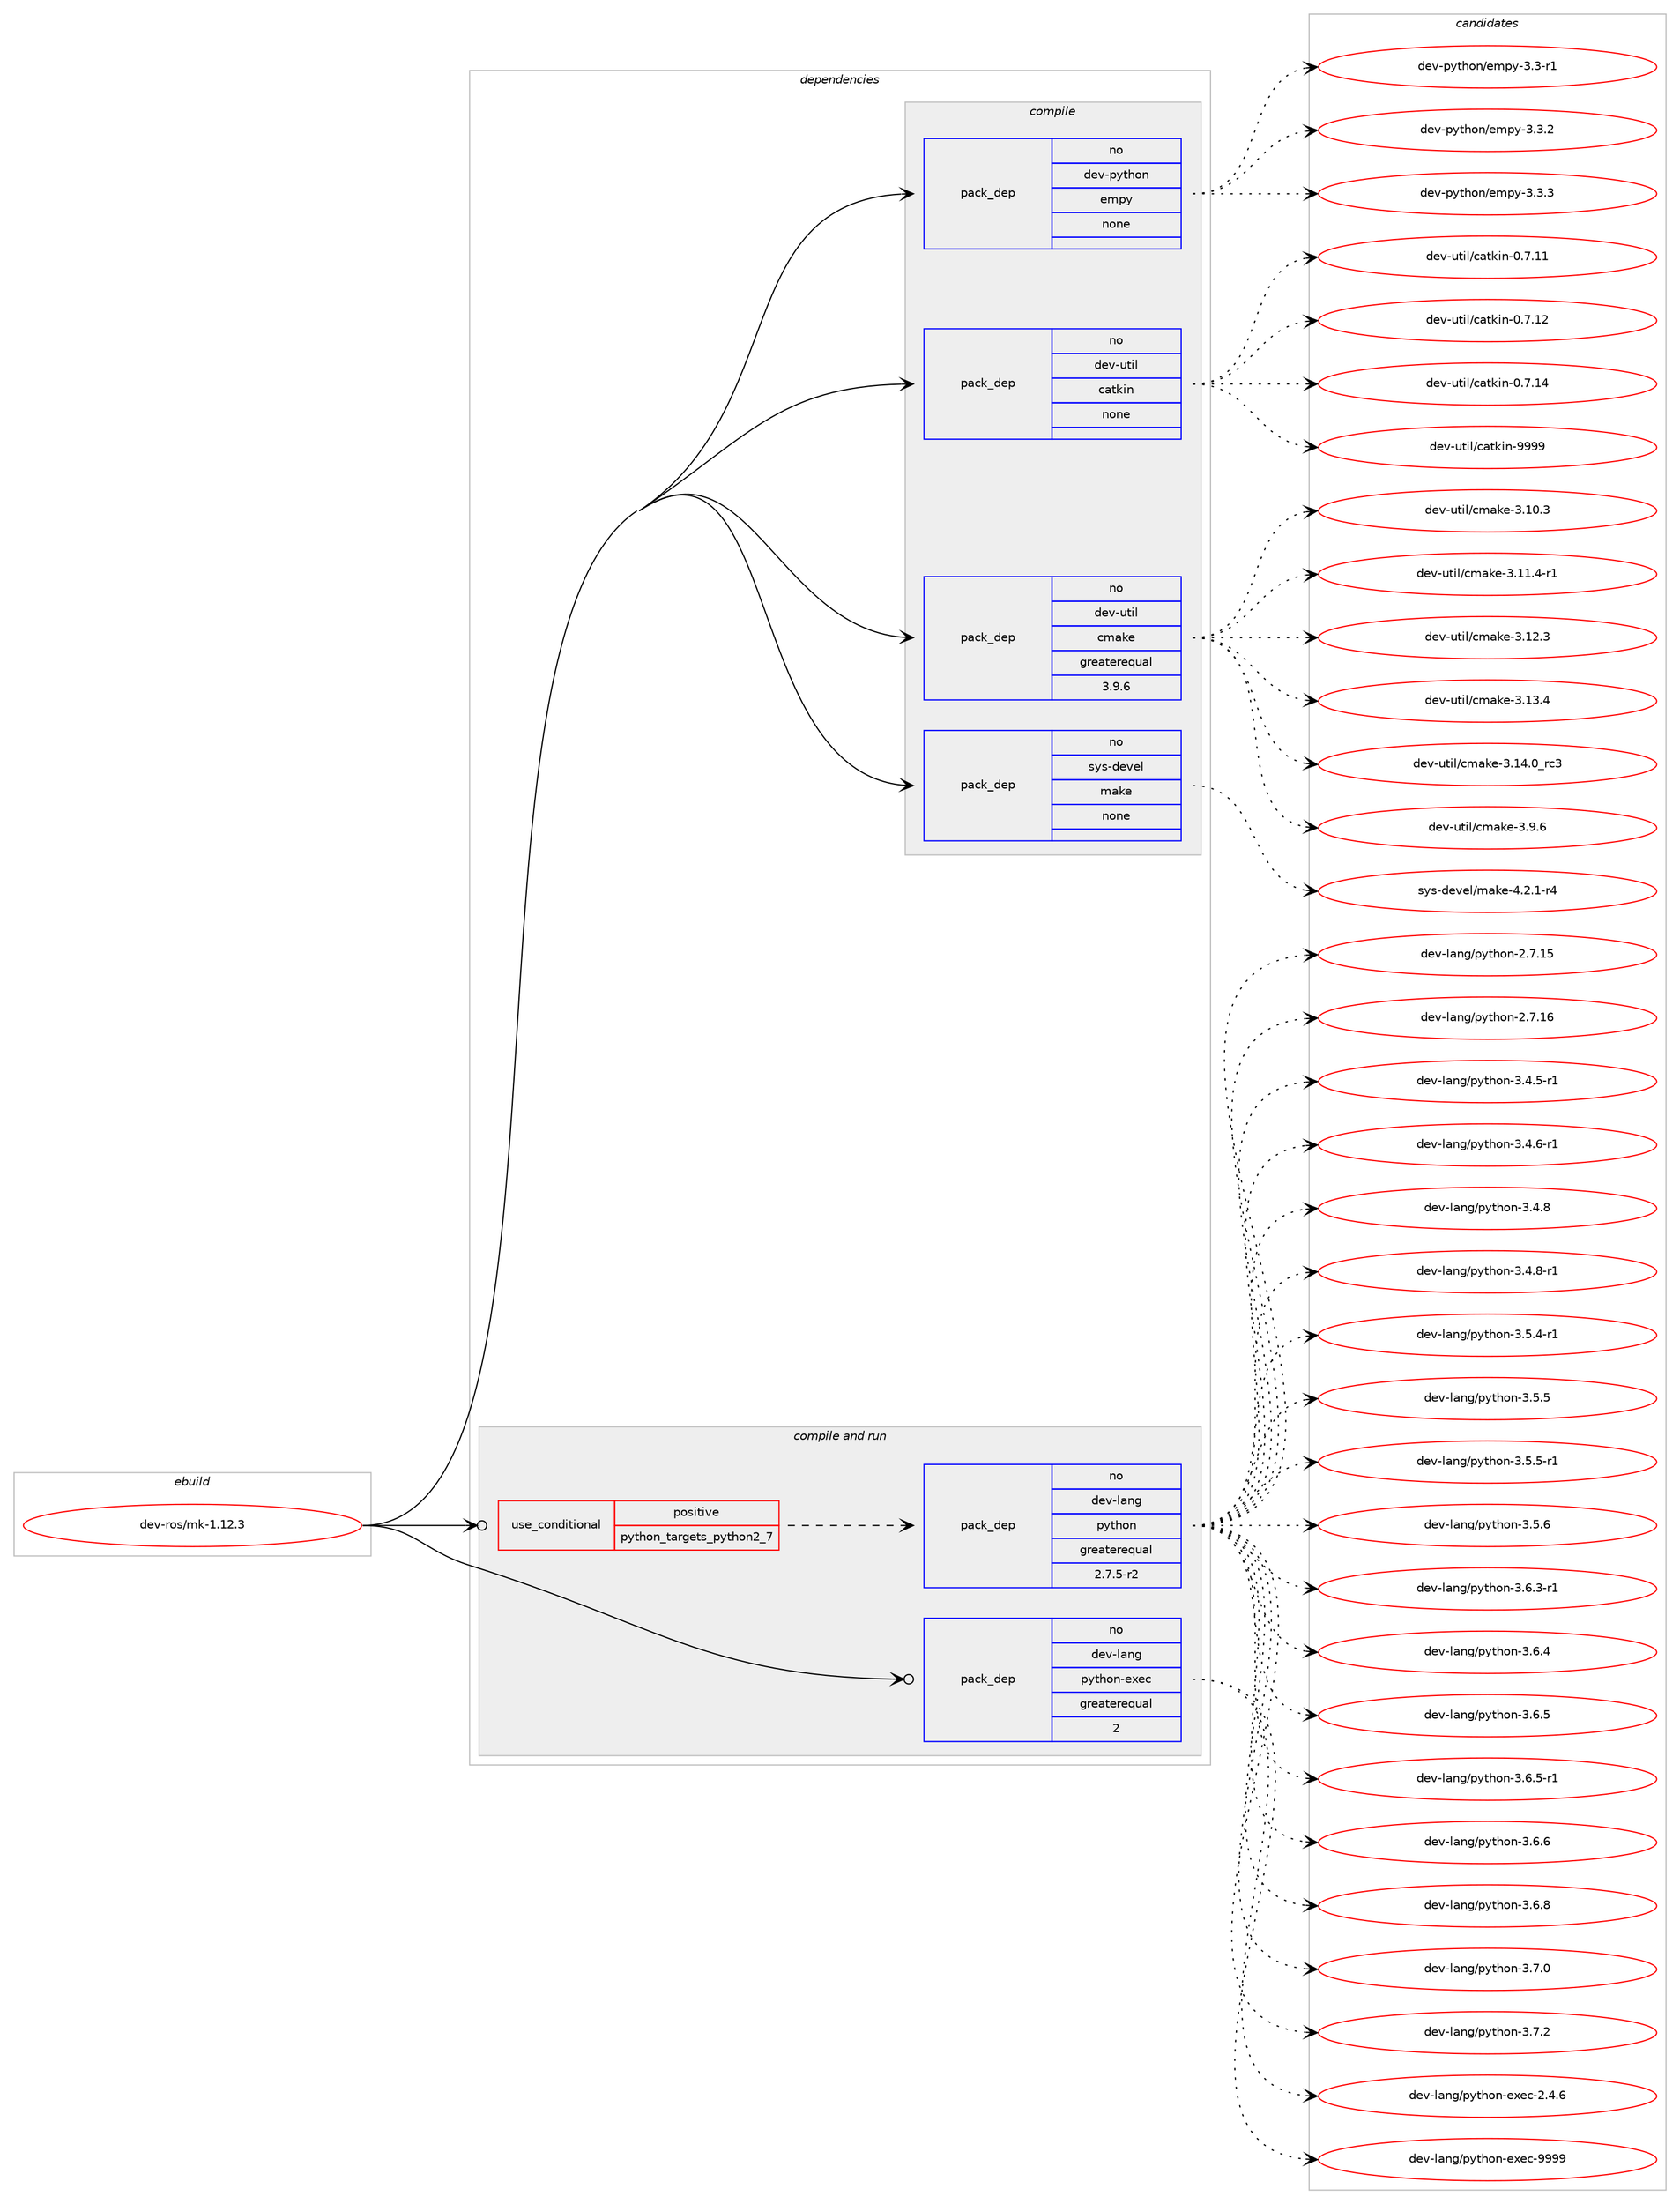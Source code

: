 digraph prolog {

# *************
# Graph options
# *************

newrank=true;
concentrate=true;
compound=true;
graph [rankdir=LR,fontname=Helvetica,fontsize=10,ranksep=1.5];#, ranksep=2.5, nodesep=0.2];
edge  [arrowhead=vee];
node  [fontname=Helvetica,fontsize=10];

# **********
# The ebuild
# **********

subgraph cluster_leftcol {
color=gray;
rank=same;
label=<<i>ebuild</i>>;
id [label="dev-ros/mk-1.12.3", color=red, width=4, href="../dev-ros/mk-1.12.3.svg"];
}

# ****************
# The dependencies
# ****************

subgraph cluster_midcol {
color=gray;
label=<<i>dependencies</i>>;
subgraph cluster_compile {
fillcolor="#eeeeee";
style=filled;
label=<<i>compile</i>>;
subgraph pack1047230 {
dependency1459609 [label=<<TABLE BORDER="0" CELLBORDER="1" CELLSPACING="0" CELLPADDING="4" WIDTH="220"><TR><TD ROWSPAN="6" CELLPADDING="30">pack_dep</TD></TR><TR><TD WIDTH="110">no</TD></TR><TR><TD>dev-python</TD></TR><TR><TD>empy</TD></TR><TR><TD>none</TD></TR><TR><TD></TD></TR></TABLE>>, shape=none, color=blue];
}
id:e -> dependency1459609:w [weight=20,style="solid",arrowhead="vee"];
subgraph pack1047231 {
dependency1459610 [label=<<TABLE BORDER="0" CELLBORDER="1" CELLSPACING="0" CELLPADDING="4" WIDTH="220"><TR><TD ROWSPAN="6" CELLPADDING="30">pack_dep</TD></TR><TR><TD WIDTH="110">no</TD></TR><TR><TD>dev-util</TD></TR><TR><TD>catkin</TD></TR><TR><TD>none</TD></TR><TR><TD></TD></TR></TABLE>>, shape=none, color=blue];
}
id:e -> dependency1459610:w [weight=20,style="solid",arrowhead="vee"];
subgraph pack1047232 {
dependency1459611 [label=<<TABLE BORDER="0" CELLBORDER="1" CELLSPACING="0" CELLPADDING="4" WIDTH="220"><TR><TD ROWSPAN="6" CELLPADDING="30">pack_dep</TD></TR><TR><TD WIDTH="110">no</TD></TR><TR><TD>dev-util</TD></TR><TR><TD>cmake</TD></TR><TR><TD>greaterequal</TD></TR><TR><TD>3.9.6</TD></TR></TABLE>>, shape=none, color=blue];
}
id:e -> dependency1459611:w [weight=20,style="solid",arrowhead="vee"];
subgraph pack1047233 {
dependency1459612 [label=<<TABLE BORDER="0" CELLBORDER="1" CELLSPACING="0" CELLPADDING="4" WIDTH="220"><TR><TD ROWSPAN="6" CELLPADDING="30">pack_dep</TD></TR><TR><TD WIDTH="110">no</TD></TR><TR><TD>sys-devel</TD></TR><TR><TD>make</TD></TR><TR><TD>none</TD></TR><TR><TD></TD></TR></TABLE>>, shape=none, color=blue];
}
id:e -> dependency1459612:w [weight=20,style="solid",arrowhead="vee"];
}
subgraph cluster_compileandrun {
fillcolor="#eeeeee";
style=filled;
label=<<i>compile and run</i>>;
subgraph cond388989 {
dependency1459613 [label=<<TABLE BORDER="0" CELLBORDER="1" CELLSPACING="0" CELLPADDING="4"><TR><TD ROWSPAN="3" CELLPADDING="10">use_conditional</TD></TR><TR><TD>positive</TD></TR><TR><TD>python_targets_python2_7</TD></TR></TABLE>>, shape=none, color=red];
subgraph pack1047234 {
dependency1459614 [label=<<TABLE BORDER="0" CELLBORDER="1" CELLSPACING="0" CELLPADDING="4" WIDTH="220"><TR><TD ROWSPAN="6" CELLPADDING="30">pack_dep</TD></TR><TR><TD WIDTH="110">no</TD></TR><TR><TD>dev-lang</TD></TR><TR><TD>python</TD></TR><TR><TD>greaterequal</TD></TR><TR><TD>2.7.5-r2</TD></TR></TABLE>>, shape=none, color=blue];
}
dependency1459613:e -> dependency1459614:w [weight=20,style="dashed",arrowhead="vee"];
}
id:e -> dependency1459613:w [weight=20,style="solid",arrowhead="odotvee"];
subgraph pack1047235 {
dependency1459615 [label=<<TABLE BORDER="0" CELLBORDER="1" CELLSPACING="0" CELLPADDING="4" WIDTH="220"><TR><TD ROWSPAN="6" CELLPADDING="30">pack_dep</TD></TR><TR><TD WIDTH="110">no</TD></TR><TR><TD>dev-lang</TD></TR><TR><TD>python-exec</TD></TR><TR><TD>greaterequal</TD></TR><TR><TD>2</TD></TR></TABLE>>, shape=none, color=blue];
}
id:e -> dependency1459615:w [weight=20,style="solid",arrowhead="odotvee"];
}
subgraph cluster_run {
fillcolor="#eeeeee";
style=filled;
label=<<i>run</i>>;
}
}

# **************
# The candidates
# **************

subgraph cluster_choices {
rank=same;
color=gray;
label=<<i>candidates</i>>;

subgraph choice1047230 {
color=black;
nodesep=1;
choice1001011184511212111610411111047101109112121455146514511449 [label="dev-python/empy-3.3-r1", color=red, width=4,href="../dev-python/empy-3.3-r1.svg"];
choice1001011184511212111610411111047101109112121455146514650 [label="dev-python/empy-3.3.2", color=red, width=4,href="../dev-python/empy-3.3.2.svg"];
choice1001011184511212111610411111047101109112121455146514651 [label="dev-python/empy-3.3.3", color=red, width=4,href="../dev-python/empy-3.3.3.svg"];
dependency1459609:e -> choice1001011184511212111610411111047101109112121455146514511449:w [style=dotted,weight="100"];
dependency1459609:e -> choice1001011184511212111610411111047101109112121455146514650:w [style=dotted,weight="100"];
dependency1459609:e -> choice1001011184511212111610411111047101109112121455146514651:w [style=dotted,weight="100"];
}
subgraph choice1047231 {
color=black;
nodesep=1;
choice1001011184511711610510847999711610710511045484655464949 [label="dev-util/catkin-0.7.11", color=red, width=4,href="../dev-util/catkin-0.7.11.svg"];
choice1001011184511711610510847999711610710511045484655464950 [label="dev-util/catkin-0.7.12", color=red, width=4,href="../dev-util/catkin-0.7.12.svg"];
choice1001011184511711610510847999711610710511045484655464952 [label="dev-util/catkin-0.7.14", color=red, width=4,href="../dev-util/catkin-0.7.14.svg"];
choice100101118451171161051084799971161071051104557575757 [label="dev-util/catkin-9999", color=red, width=4,href="../dev-util/catkin-9999.svg"];
dependency1459610:e -> choice1001011184511711610510847999711610710511045484655464949:w [style=dotted,weight="100"];
dependency1459610:e -> choice1001011184511711610510847999711610710511045484655464950:w [style=dotted,weight="100"];
dependency1459610:e -> choice1001011184511711610510847999711610710511045484655464952:w [style=dotted,weight="100"];
dependency1459610:e -> choice100101118451171161051084799971161071051104557575757:w [style=dotted,weight="100"];
}
subgraph choice1047232 {
color=black;
nodesep=1;
choice1001011184511711610510847991099710710145514649484651 [label="dev-util/cmake-3.10.3", color=red, width=4,href="../dev-util/cmake-3.10.3.svg"];
choice10010111845117116105108479910997107101455146494946524511449 [label="dev-util/cmake-3.11.4-r1", color=red, width=4,href="../dev-util/cmake-3.11.4-r1.svg"];
choice1001011184511711610510847991099710710145514649504651 [label="dev-util/cmake-3.12.3", color=red, width=4,href="../dev-util/cmake-3.12.3.svg"];
choice1001011184511711610510847991099710710145514649514652 [label="dev-util/cmake-3.13.4", color=red, width=4,href="../dev-util/cmake-3.13.4.svg"];
choice1001011184511711610510847991099710710145514649524648951149951 [label="dev-util/cmake-3.14.0_rc3", color=red, width=4,href="../dev-util/cmake-3.14.0_rc3.svg"];
choice10010111845117116105108479910997107101455146574654 [label="dev-util/cmake-3.9.6", color=red, width=4,href="../dev-util/cmake-3.9.6.svg"];
dependency1459611:e -> choice1001011184511711610510847991099710710145514649484651:w [style=dotted,weight="100"];
dependency1459611:e -> choice10010111845117116105108479910997107101455146494946524511449:w [style=dotted,weight="100"];
dependency1459611:e -> choice1001011184511711610510847991099710710145514649504651:w [style=dotted,weight="100"];
dependency1459611:e -> choice1001011184511711610510847991099710710145514649514652:w [style=dotted,weight="100"];
dependency1459611:e -> choice1001011184511711610510847991099710710145514649524648951149951:w [style=dotted,weight="100"];
dependency1459611:e -> choice10010111845117116105108479910997107101455146574654:w [style=dotted,weight="100"];
}
subgraph choice1047233 {
color=black;
nodesep=1;
choice1151211154510010111810110847109971071014552465046494511452 [label="sys-devel/make-4.2.1-r4", color=red, width=4,href="../sys-devel/make-4.2.1-r4.svg"];
dependency1459612:e -> choice1151211154510010111810110847109971071014552465046494511452:w [style=dotted,weight="100"];
}
subgraph choice1047234 {
color=black;
nodesep=1;
choice10010111845108971101034711212111610411111045504655464953 [label="dev-lang/python-2.7.15", color=red, width=4,href="../dev-lang/python-2.7.15.svg"];
choice10010111845108971101034711212111610411111045504655464954 [label="dev-lang/python-2.7.16", color=red, width=4,href="../dev-lang/python-2.7.16.svg"];
choice1001011184510897110103471121211161041111104551465246534511449 [label="dev-lang/python-3.4.5-r1", color=red, width=4,href="../dev-lang/python-3.4.5-r1.svg"];
choice1001011184510897110103471121211161041111104551465246544511449 [label="dev-lang/python-3.4.6-r1", color=red, width=4,href="../dev-lang/python-3.4.6-r1.svg"];
choice100101118451089711010347112121116104111110455146524656 [label="dev-lang/python-3.4.8", color=red, width=4,href="../dev-lang/python-3.4.8.svg"];
choice1001011184510897110103471121211161041111104551465246564511449 [label="dev-lang/python-3.4.8-r1", color=red, width=4,href="../dev-lang/python-3.4.8-r1.svg"];
choice1001011184510897110103471121211161041111104551465346524511449 [label="dev-lang/python-3.5.4-r1", color=red, width=4,href="../dev-lang/python-3.5.4-r1.svg"];
choice100101118451089711010347112121116104111110455146534653 [label="dev-lang/python-3.5.5", color=red, width=4,href="../dev-lang/python-3.5.5.svg"];
choice1001011184510897110103471121211161041111104551465346534511449 [label="dev-lang/python-3.5.5-r1", color=red, width=4,href="../dev-lang/python-3.5.5-r1.svg"];
choice100101118451089711010347112121116104111110455146534654 [label="dev-lang/python-3.5.6", color=red, width=4,href="../dev-lang/python-3.5.6.svg"];
choice1001011184510897110103471121211161041111104551465446514511449 [label="dev-lang/python-3.6.3-r1", color=red, width=4,href="../dev-lang/python-3.6.3-r1.svg"];
choice100101118451089711010347112121116104111110455146544652 [label="dev-lang/python-3.6.4", color=red, width=4,href="../dev-lang/python-3.6.4.svg"];
choice100101118451089711010347112121116104111110455146544653 [label="dev-lang/python-3.6.5", color=red, width=4,href="../dev-lang/python-3.6.5.svg"];
choice1001011184510897110103471121211161041111104551465446534511449 [label="dev-lang/python-3.6.5-r1", color=red, width=4,href="../dev-lang/python-3.6.5-r1.svg"];
choice100101118451089711010347112121116104111110455146544654 [label="dev-lang/python-3.6.6", color=red, width=4,href="../dev-lang/python-3.6.6.svg"];
choice100101118451089711010347112121116104111110455146544656 [label="dev-lang/python-3.6.8", color=red, width=4,href="../dev-lang/python-3.6.8.svg"];
choice100101118451089711010347112121116104111110455146554648 [label="dev-lang/python-3.7.0", color=red, width=4,href="../dev-lang/python-3.7.0.svg"];
choice100101118451089711010347112121116104111110455146554650 [label="dev-lang/python-3.7.2", color=red, width=4,href="../dev-lang/python-3.7.2.svg"];
dependency1459614:e -> choice10010111845108971101034711212111610411111045504655464953:w [style=dotted,weight="100"];
dependency1459614:e -> choice10010111845108971101034711212111610411111045504655464954:w [style=dotted,weight="100"];
dependency1459614:e -> choice1001011184510897110103471121211161041111104551465246534511449:w [style=dotted,weight="100"];
dependency1459614:e -> choice1001011184510897110103471121211161041111104551465246544511449:w [style=dotted,weight="100"];
dependency1459614:e -> choice100101118451089711010347112121116104111110455146524656:w [style=dotted,weight="100"];
dependency1459614:e -> choice1001011184510897110103471121211161041111104551465246564511449:w [style=dotted,weight="100"];
dependency1459614:e -> choice1001011184510897110103471121211161041111104551465346524511449:w [style=dotted,weight="100"];
dependency1459614:e -> choice100101118451089711010347112121116104111110455146534653:w [style=dotted,weight="100"];
dependency1459614:e -> choice1001011184510897110103471121211161041111104551465346534511449:w [style=dotted,weight="100"];
dependency1459614:e -> choice100101118451089711010347112121116104111110455146534654:w [style=dotted,weight="100"];
dependency1459614:e -> choice1001011184510897110103471121211161041111104551465446514511449:w [style=dotted,weight="100"];
dependency1459614:e -> choice100101118451089711010347112121116104111110455146544652:w [style=dotted,weight="100"];
dependency1459614:e -> choice100101118451089711010347112121116104111110455146544653:w [style=dotted,weight="100"];
dependency1459614:e -> choice1001011184510897110103471121211161041111104551465446534511449:w [style=dotted,weight="100"];
dependency1459614:e -> choice100101118451089711010347112121116104111110455146544654:w [style=dotted,weight="100"];
dependency1459614:e -> choice100101118451089711010347112121116104111110455146544656:w [style=dotted,weight="100"];
dependency1459614:e -> choice100101118451089711010347112121116104111110455146554648:w [style=dotted,weight="100"];
dependency1459614:e -> choice100101118451089711010347112121116104111110455146554650:w [style=dotted,weight="100"];
}
subgraph choice1047235 {
color=black;
nodesep=1;
choice1001011184510897110103471121211161041111104510112010199455046524654 [label="dev-lang/python-exec-2.4.6", color=red, width=4,href="../dev-lang/python-exec-2.4.6.svg"];
choice10010111845108971101034711212111610411111045101120101994557575757 [label="dev-lang/python-exec-9999", color=red, width=4,href="../dev-lang/python-exec-9999.svg"];
dependency1459615:e -> choice1001011184510897110103471121211161041111104510112010199455046524654:w [style=dotted,weight="100"];
dependency1459615:e -> choice10010111845108971101034711212111610411111045101120101994557575757:w [style=dotted,weight="100"];
}
}

}
